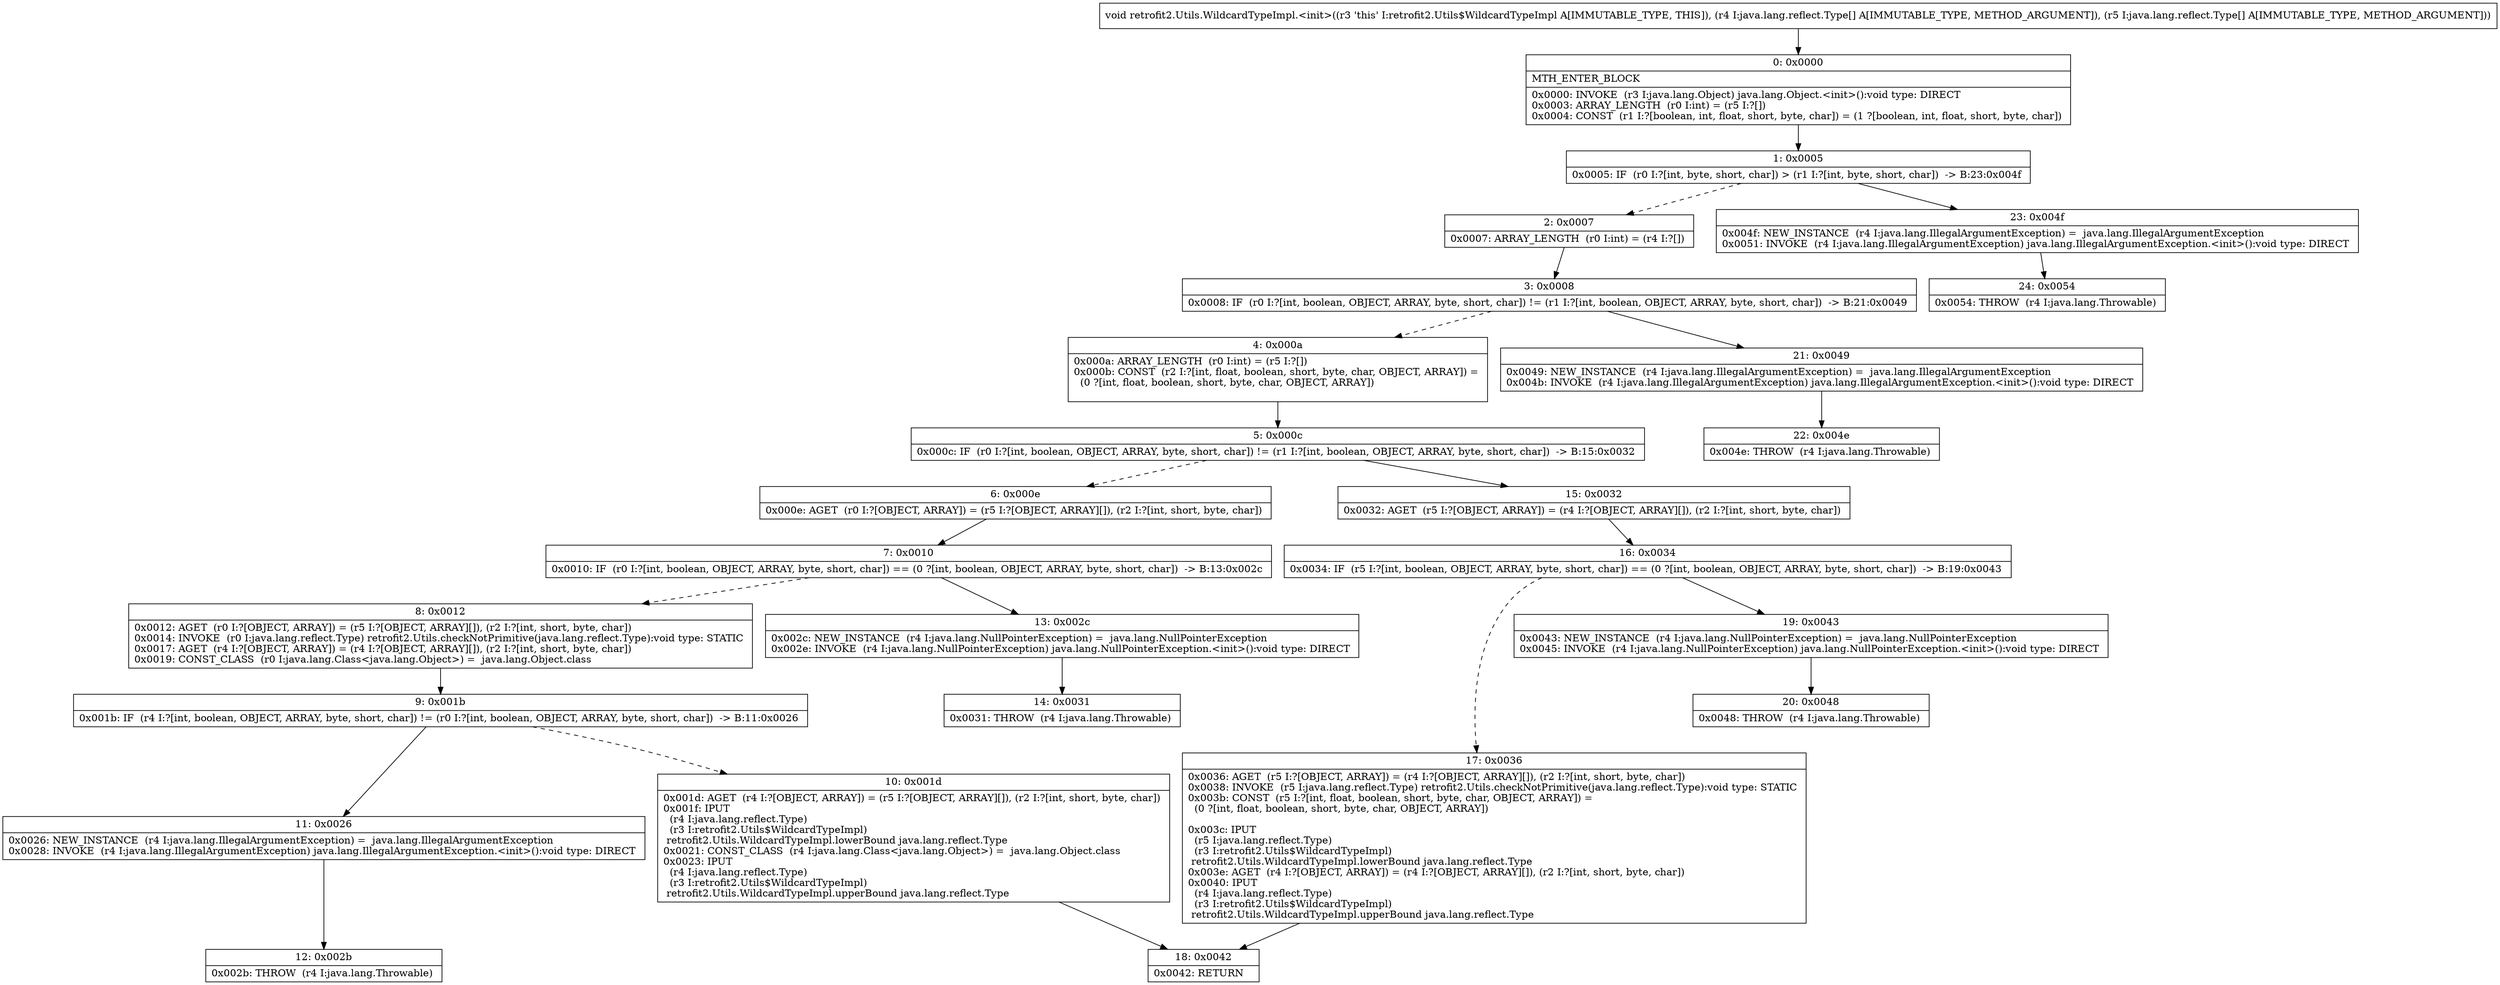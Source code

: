 digraph "CFG forretrofit2.Utils.WildcardTypeImpl.\<init\>([Ljava\/lang\/reflect\/Type;[Ljava\/lang\/reflect\/Type;)V" {
Node_0 [shape=record,label="{0\:\ 0x0000|MTH_ENTER_BLOCK\l|0x0000: INVOKE  (r3 I:java.lang.Object) java.lang.Object.\<init\>():void type: DIRECT \l0x0003: ARRAY_LENGTH  (r0 I:int) = (r5 I:?[]) \l0x0004: CONST  (r1 I:?[boolean, int, float, short, byte, char]) = (1 ?[boolean, int, float, short, byte, char]) \l}"];
Node_1 [shape=record,label="{1\:\ 0x0005|0x0005: IF  (r0 I:?[int, byte, short, char]) \> (r1 I:?[int, byte, short, char])  \-\> B:23:0x004f \l}"];
Node_2 [shape=record,label="{2\:\ 0x0007|0x0007: ARRAY_LENGTH  (r0 I:int) = (r4 I:?[]) \l}"];
Node_3 [shape=record,label="{3\:\ 0x0008|0x0008: IF  (r0 I:?[int, boolean, OBJECT, ARRAY, byte, short, char]) != (r1 I:?[int, boolean, OBJECT, ARRAY, byte, short, char])  \-\> B:21:0x0049 \l}"];
Node_4 [shape=record,label="{4\:\ 0x000a|0x000a: ARRAY_LENGTH  (r0 I:int) = (r5 I:?[]) \l0x000b: CONST  (r2 I:?[int, float, boolean, short, byte, char, OBJECT, ARRAY]) = \l  (0 ?[int, float, boolean, short, byte, char, OBJECT, ARRAY])\l \l}"];
Node_5 [shape=record,label="{5\:\ 0x000c|0x000c: IF  (r0 I:?[int, boolean, OBJECT, ARRAY, byte, short, char]) != (r1 I:?[int, boolean, OBJECT, ARRAY, byte, short, char])  \-\> B:15:0x0032 \l}"];
Node_6 [shape=record,label="{6\:\ 0x000e|0x000e: AGET  (r0 I:?[OBJECT, ARRAY]) = (r5 I:?[OBJECT, ARRAY][]), (r2 I:?[int, short, byte, char]) \l}"];
Node_7 [shape=record,label="{7\:\ 0x0010|0x0010: IF  (r0 I:?[int, boolean, OBJECT, ARRAY, byte, short, char]) == (0 ?[int, boolean, OBJECT, ARRAY, byte, short, char])  \-\> B:13:0x002c \l}"];
Node_8 [shape=record,label="{8\:\ 0x0012|0x0012: AGET  (r0 I:?[OBJECT, ARRAY]) = (r5 I:?[OBJECT, ARRAY][]), (r2 I:?[int, short, byte, char]) \l0x0014: INVOKE  (r0 I:java.lang.reflect.Type) retrofit2.Utils.checkNotPrimitive(java.lang.reflect.Type):void type: STATIC \l0x0017: AGET  (r4 I:?[OBJECT, ARRAY]) = (r4 I:?[OBJECT, ARRAY][]), (r2 I:?[int, short, byte, char]) \l0x0019: CONST_CLASS  (r0 I:java.lang.Class\<java.lang.Object\>) =  java.lang.Object.class \l}"];
Node_9 [shape=record,label="{9\:\ 0x001b|0x001b: IF  (r4 I:?[int, boolean, OBJECT, ARRAY, byte, short, char]) != (r0 I:?[int, boolean, OBJECT, ARRAY, byte, short, char])  \-\> B:11:0x0026 \l}"];
Node_10 [shape=record,label="{10\:\ 0x001d|0x001d: AGET  (r4 I:?[OBJECT, ARRAY]) = (r5 I:?[OBJECT, ARRAY][]), (r2 I:?[int, short, byte, char]) \l0x001f: IPUT  \l  (r4 I:java.lang.reflect.Type)\l  (r3 I:retrofit2.Utils$WildcardTypeImpl)\l retrofit2.Utils.WildcardTypeImpl.lowerBound java.lang.reflect.Type \l0x0021: CONST_CLASS  (r4 I:java.lang.Class\<java.lang.Object\>) =  java.lang.Object.class \l0x0023: IPUT  \l  (r4 I:java.lang.reflect.Type)\l  (r3 I:retrofit2.Utils$WildcardTypeImpl)\l retrofit2.Utils.WildcardTypeImpl.upperBound java.lang.reflect.Type \l}"];
Node_11 [shape=record,label="{11\:\ 0x0026|0x0026: NEW_INSTANCE  (r4 I:java.lang.IllegalArgumentException) =  java.lang.IllegalArgumentException \l0x0028: INVOKE  (r4 I:java.lang.IllegalArgumentException) java.lang.IllegalArgumentException.\<init\>():void type: DIRECT \l}"];
Node_12 [shape=record,label="{12\:\ 0x002b|0x002b: THROW  (r4 I:java.lang.Throwable) \l}"];
Node_13 [shape=record,label="{13\:\ 0x002c|0x002c: NEW_INSTANCE  (r4 I:java.lang.NullPointerException) =  java.lang.NullPointerException \l0x002e: INVOKE  (r4 I:java.lang.NullPointerException) java.lang.NullPointerException.\<init\>():void type: DIRECT \l}"];
Node_14 [shape=record,label="{14\:\ 0x0031|0x0031: THROW  (r4 I:java.lang.Throwable) \l}"];
Node_15 [shape=record,label="{15\:\ 0x0032|0x0032: AGET  (r5 I:?[OBJECT, ARRAY]) = (r4 I:?[OBJECT, ARRAY][]), (r2 I:?[int, short, byte, char]) \l}"];
Node_16 [shape=record,label="{16\:\ 0x0034|0x0034: IF  (r5 I:?[int, boolean, OBJECT, ARRAY, byte, short, char]) == (0 ?[int, boolean, OBJECT, ARRAY, byte, short, char])  \-\> B:19:0x0043 \l}"];
Node_17 [shape=record,label="{17\:\ 0x0036|0x0036: AGET  (r5 I:?[OBJECT, ARRAY]) = (r4 I:?[OBJECT, ARRAY][]), (r2 I:?[int, short, byte, char]) \l0x0038: INVOKE  (r5 I:java.lang.reflect.Type) retrofit2.Utils.checkNotPrimitive(java.lang.reflect.Type):void type: STATIC \l0x003b: CONST  (r5 I:?[int, float, boolean, short, byte, char, OBJECT, ARRAY]) = \l  (0 ?[int, float, boolean, short, byte, char, OBJECT, ARRAY])\l \l0x003c: IPUT  \l  (r5 I:java.lang.reflect.Type)\l  (r3 I:retrofit2.Utils$WildcardTypeImpl)\l retrofit2.Utils.WildcardTypeImpl.lowerBound java.lang.reflect.Type \l0x003e: AGET  (r4 I:?[OBJECT, ARRAY]) = (r4 I:?[OBJECT, ARRAY][]), (r2 I:?[int, short, byte, char]) \l0x0040: IPUT  \l  (r4 I:java.lang.reflect.Type)\l  (r3 I:retrofit2.Utils$WildcardTypeImpl)\l retrofit2.Utils.WildcardTypeImpl.upperBound java.lang.reflect.Type \l}"];
Node_18 [shape=record,label="{18\:\ 0x0042|0x0042: RETURN   \l}"];
Node_19 [shape=record,label="{19\:\ 0x0043|0x0043: NEW_INSTANCE  (r4 I:java.lang.NullPointerException) =  java.lang.NullPointerException \l0x0045: INVOKE  (r4 I:java.lang.NullPointerException) java.lang.NullPointerException.\<init\>():void type: DIRECT \l}"];
Node_20 [shape=record,label="{20\:\ 0x0048|0x0048: THROW  (r4 I:java.lang.Throwable) \l}"];
Node_21 [shape=record,label="{21\:\ 0x0049|0x0049: NEW_INSTANCE  (r4 I:java.lang.IllegalArgumentException) =  java.lang.IllegalArgumentException \l0x004b: INVOKE  (r4 I:java.lang.IllegalArgumentException) java.lang.IllegalArgumentException.\<init\>():void type: DIRECT \l}"];
Node_22 [shape=record,label="{22\:\ 0x004e|0x004e: THROW  (r4 I:java.lang.Throwable) \l}"];
Node_23 [shape=record,label="{23\:\ 0x004f|0x004f: NEW_INSTANCE  (r4 I:java.lang.IllegalArgumentException) =  java.lang.IllegalArgumentException \l0x0051: INVOKE  (r4 I:java.lang.IllegalArgumentException) java.lang.IllegalArgumentException.\<init\>():void type: DIRECT \l}"];
Node_24 [shape=record,label="{24\:\ 0x0054|0x0054: THROW  (r4 I:java.lang.Throwable) \l}"];
MethodNode[shape=record,label="{void retrofit2.Utils.WildcardTypeImpl.\<init\>((r3 'this' I:retrofit2.Utils$WildcardTypeImpl A[IMMUTABLE_TYPE, THIS]), (r4 I:java.lang.reflect.Type[] A[IMMUTABLE_TYPE, METHOD_ARGUMENT]), (r5 I:java.lang.reflect.Type[] A[IMMUTABLE_TYPE, METHOD_ARGUMENT])) }"];
MethodNode -> Node_0;
Node_0 -> Node_1;
Node_1 -> Node_2[style=dashed];
Node_1 -> Node_23;
Node_2 -> Node_3;
Node_3 -> Node_4[style=dashed];
Node_3 -> Node_21;
Node_4 -> Node_5;
Node_5 -> Node_6[style=dashed];
Node_5 -> Node_15;
Node_6 -> Node_7;
Node_7 -> Node_8[style=dashed];
Node_7 -> Node_13;
Node_8 -> Node_9;
Node_9 -> Node_10[style=dashed];
Node_9 -> Node_11;
Node_10 -> Node_18;
Node_11 -> Node_12;
Node_13 -> Node_14;
Node_15 -> Node_16;
Node_16 -> Node_17[style=dashed];
Node_16 -> Node_19;
Node_17 -> Node_18;
Node_19 -> Node_20;
Node_21 -> Node_22;
Node_23 -> Node_24;
}

